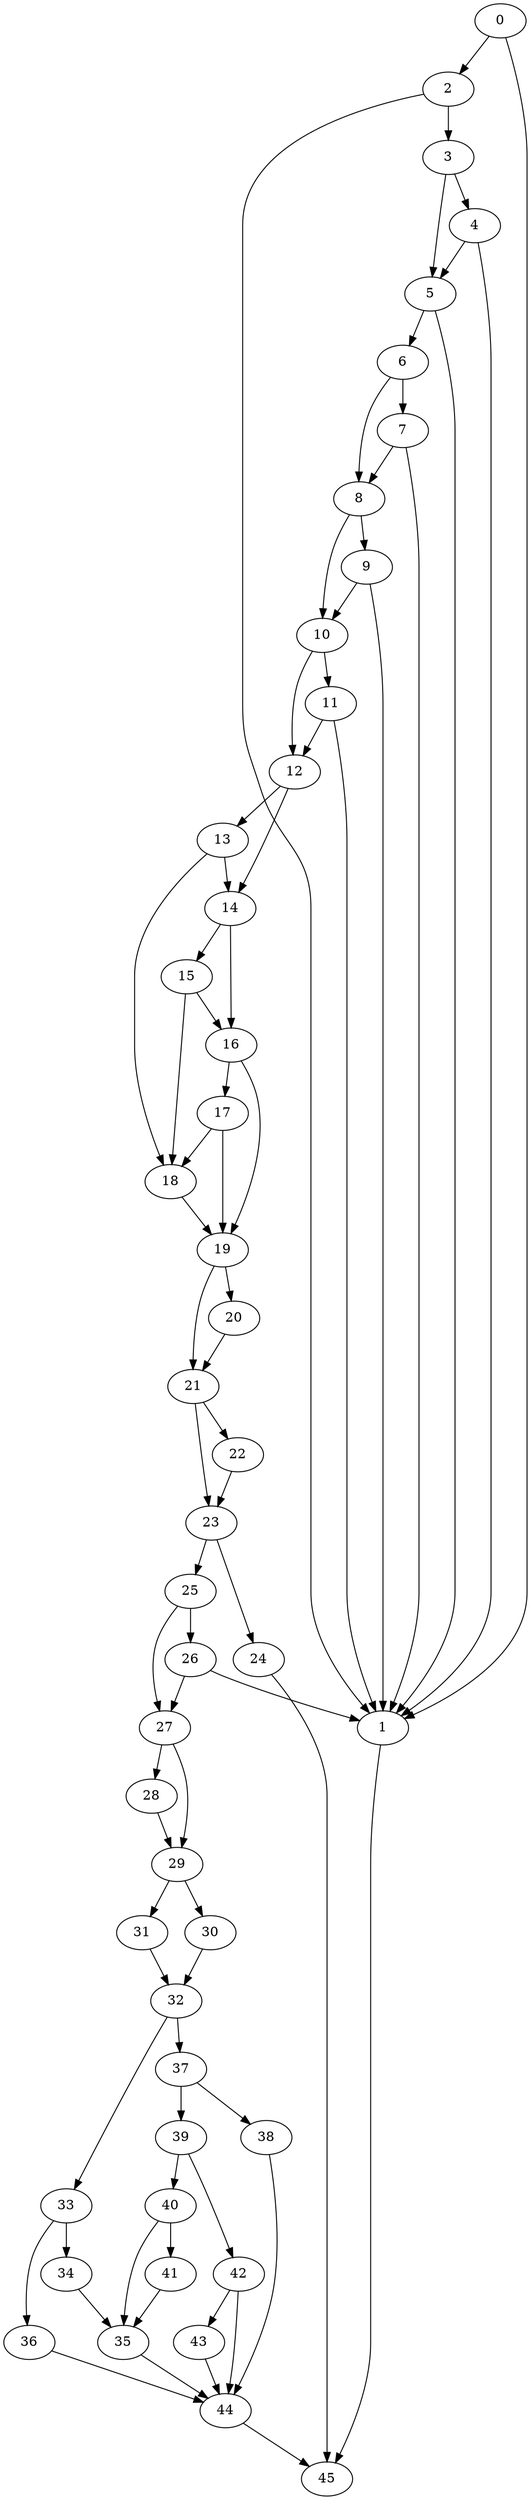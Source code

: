 digraph {
	0
	1
	2
	3
	4
	5
	6
	7
	8
	9
	10
	11
	12
	13
	14
	15
	16
	17
	18
	19
	20
	21
	22
	23
	24
	25
	26
	27
	28
	29
	30
	31
	32
	33
	34
	35
	36
	37
	38
	39
	40
	41
	42
	43
	44
	45
	14 -> 16
	15 -> 16
	13 -> 18
	15 -> 18
	17 -> 18
	32 -> 33
	34 -> 35
	40 -> 35
	41 -> 35
	33 -> 36
	24 -> 45
	44 -> 45
	1 -> 45
	0 -> 2
	21 -> 22
	23 -> 24
	25 -> 27
	26 -> 27
	29 -> 30
	29 -> 31
	37 -> 38
	37 -> 39
	10 -> 12
	11 -> 12
	39 -> 42
	8 -> 10
	9 -> 10
	10 -> 11
	14 -> 15
	21 -> 23
	22 -> 23
	33 -> 34
	39 -> 40
	42 -> 43
	6 -> 8
	7 -> 8
	43 -> 44
	35 -> 44
	36 -> 44
	38 -> 44
	42 -> 44
	3 -> 5
	4 -> 5
	6 -> 7
	27 -> 29
	28 -> 29
	2 -> 3
	23 -> 25
	30 -> 32
	31 -> 32
	40 -> 41
	5 -> 6
	3 -> 4
	19 -> 20
	32 -> 37
	2 -> 1
	4 -> 1
	5 -> 1
	7 -> 1
	9 -> 1
	11 -> 1
	26 -> 1
	0 -> 1
	12 -> 14
	13 -> 14
	16 -> 17
	16 -> 19
	17 -> 19
	18 -> 19
	25 -> 26
	12 -> 13
	19 -> 21
	20 -> 21
	27 -> 28
	8 -> 9
}
